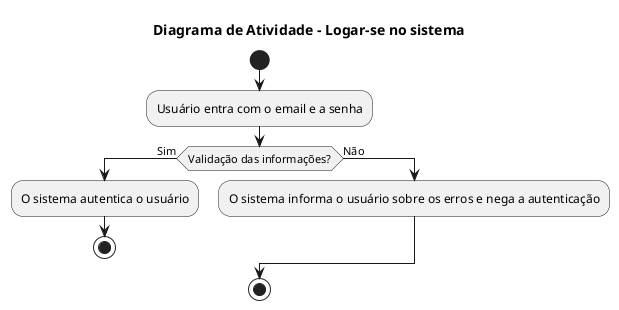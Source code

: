 @startuml

title Diagrama de Atividade - Logar-se no sistema

start
:Usuário entra com o email e a senha;
if (Validação das informações?) then (Sim)
    :O sistema autentica o usuário;
    stop
else (Não)
    :O sistema informa o usuário sobre os erros e nega a autenticação;
endif
stop

@enduml
